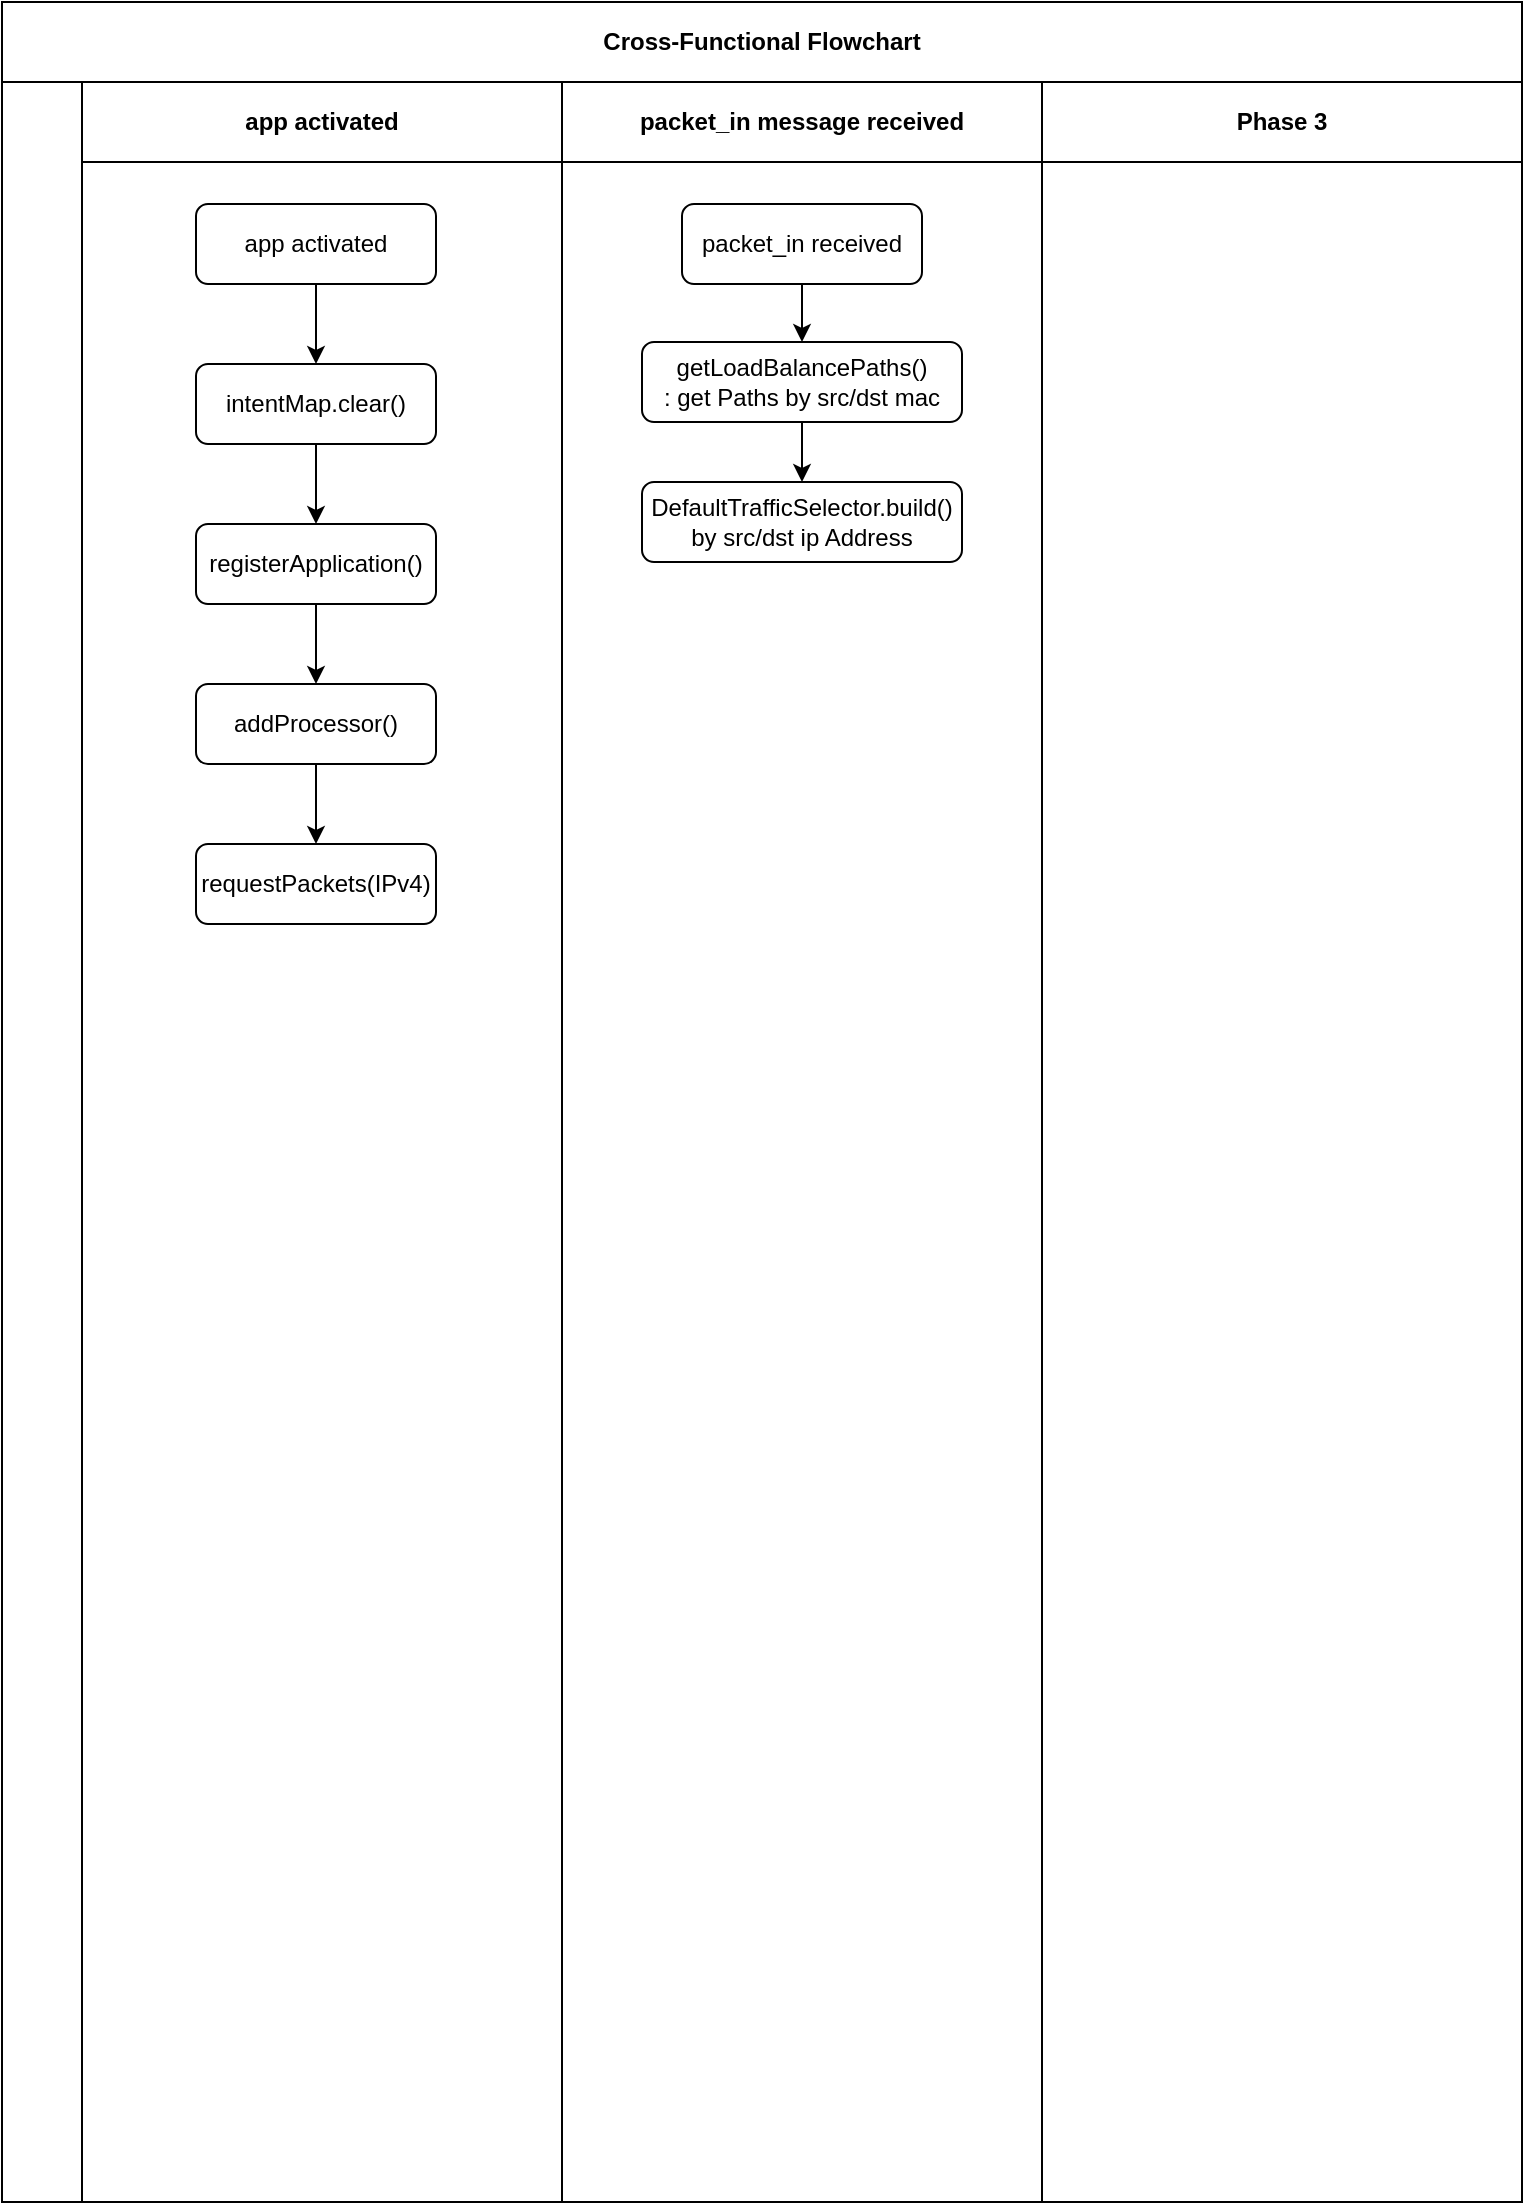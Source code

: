 <mxfile version="13.9.8" type="github">
  <diagram id="C5RBs43oDa-KdzZeNtuy" name="Page-1">
    <mxGraphModel dx="852" dy="537" grid="1" gridSize="10" guides="1" tooltips="1" connect="1" arrows="1" fold="1" page="1" pageScale="1" pageWidth="827" pageHeight="1169" math="0" shadow="0">
      <root>
        <mxCell id="WIyWlLk6GJQsqaUBKTNV-0" />
        <mxCell id="WIyWlLk6GJQsqaUBKTNV-1" parent="WIyWlLk6GJQsqaUBKTNV-0" />
        <mxCell id="qZ5nZu_tmP8a2BOeMHJ3-21" value="Cross-Functional Flowchart" style="shape=table;childLayout=tableLayout;rowLines=0;columnLines=0;startSize=40;html=1;whiteSpace=wrap;collapsible=0;recursiveResize=0;expand=0;pointerEvents=0;fontStyle=1;align=center;" vertex="1" parent="WIyWlLk6GJQsqaUBKTNV-1">
          <mxGeometry x="30" y="30" width="760" height="1100" as="geometry" />
        </mxCell>
        <mxCell id="qZ5nZu_tmP8a2BOeMHJ3-22" value="" style="swimlane;horizontal=0;points=[[0,0.5],[1,0.5]];portConstraint=eastwest;startSize=40;html=1;whiteSpace=wrap;collapsible=0;recursiveResize=0;expand=0;pointerEvents=0;fontStyle=1" vertex="1" parent="qZ5nZu_tmP8a2BOeMHJ3-21">
          <mxGeometry y="40" width="760" height="1060" as="geometry" />
        </mxCell>
        <mxCell id="qZ5nZu_tmP8a2BOeMHJ3-23" value="app activated" style="swimlane;connectable=0;startSize=40;html=1;whiteSpace=wrap;collapsible=0;recursiveResize=0;expand=0;pointerEvents=0;" vertex="1" parent="qZ5nZu_tmP8a2BOeMHJ3-22">
          <mxGeometry x="40" width="240" height="1060" as="geometry" />
        </mxCell>
        <mxCell id="WIyWlLk6GJQsqaUBKTNV-3" value="app activated" style="rounded=1;whiteSpace=wrap;html=1;fontSize=12;glass=0;strokeWidth=1;shadow=0;" parent="qZ5nZu_tmP8a2BOeMHJ3-23" vertex="1">
          <mxGeometry x="57" y="61" width="120" height="40" as="geometry" />
        </mxCell>
        <mxCell id="qZ5nZu_tmP8a2BOeMHJ3-0" value="intentMap.clear()" style="rounded=1;whiteSpace=wrap;html=1;fontSize=12;glass=0;strokeWidth=1;shadow=0;" vertex="1" parent="qZ5nZu_tmP8a2BOeMHJ3-23">
          <mxGeometry x="57" y="141" width="120" height="40" as="geometry" />
        </mxCell>
        <mxCell id="qZ5nZu_tmP8a2BOeMHJ3-8" value="" style="endArrow=classic;html=1;exitX=0.5;exitY=1;exitDx=0;exitDy=0;" edge="1" parent="qZ5nZu_tmP8a2BOeMHJ3-23" source="WIyWlLk6GJQsqaUBKTNV-3" target="qZ5nZu_tmP8a2BOeMHJ3-0">
          <mxGeometry width="50" height="50" relative="1" as="geometry">
            <mxPoint x="287" y="141" as="sourcePoint" />
            <mxPoint x="337" y="91" as="targetPoint" />
          </mxGeometry>
        </mxCell>
        <mxCell id="qZ5nZu_tmP8a2BOeMHJ3-9" value="registerApplication()" style="rounded=1;whiteSpace=wrap;html=1;fontSize=12;glass=0;strokeWidth=1;shadow=0;" vertex="1" parent="qZ5nZu_tmP8a2BOeMHJ3-23">
          <mxGeometry x="57" y="221" width="120" height="40" as="geometry" />
        </mxCell>
        <mxCell id="qZ5nZu_tmP8a2BOeMHJ3-12" value="" style="endArrow=classic;html=1;exitX=0.5;exitY=1;exitDx=0;exitDy=0;entryX=0.5;entryY=0;entryDx=0;entryDy=0;" edge="1" parent="qZ5nZu_tmP8a2BOeMHJ3-23" source="qZ5nZu_tmP8a2BOeMHJ3-0" target="qZ5nZu_tmP8a2BOeMHJ3-9">
          <mxGeometry width="50" height="50" relative="1" as="geometry">
            <mxPoint x="257" y="231" as="sourcePoint" />
            <mxPoint x="307" y="181" as="targetPoint" />
          </mxGeometry>
        </mxCell>
        <mxCell id="qZ5nZu_tmP8a2BOeMHJ3-15" value="" style="endArrow=classic;html=1;exitX=0.5;exitY=1;exitDx=0;exitDy=0;" edge="1" parent="qZ5nZu_tmP8a2BOeMHJ3-23" source="qZ5nZu_tmP8a2BOeMHJ3-9">
          <mxGeometry width="50" height="50" relative="1" as="geometry">
            <mxPoint x="257" y="321" as="sourcePoint" />
            <mxPoint x="117" y="301" as="targetPoint" />
          </mxGeometry>
        </mxCell>
        <mxCell id="qZ5nZu_tmP8a2BOeMHJ3-16" value="addProcessor()" style="rounded=1;whiteSpace=wrap;html=1;fontSize=12;glass=0;strokeWidth=1;shadow=0;" vertex="1" parent="qZ5nZu_tmP8a2BOeMHJ3-23">
          <mxGeometry x="57" y="301" width="120" height="40" as="geometry" />
        </mxCell>
        <mxCell id="qZ5nZu_tmP8a2BOeMHJ3-17" value="requestPackets(IPv4)" style="rounded=1;whiteSpace=wrap;html=1;fontSize=12;glass=0;strokeWidth=1;shadow=0;" vertex="1" parent="qZ5nZu_tmP8a2BOeMHJ3-23">
          <mxGeometry x="57" y="381" width="120" height="40" as="geometry" />
        </mxCell>
        <mxCell id="qZ5nZu_tmP8a2BOeMHJ3-20" value="" style="endArrow=classic;html=1;exitX=0.5;exitY=1;exitDx=0;exitDy=0;" edge="1" parent="qZ5nZu_tmP8a2BOeMHJ3-23" source="qZ5nZu_tmP8a2BOeMHJ3-16" target="qZ5nZu_tmP8a2BOeMHJ3-17">
          <mxGeometry width="50" height="50" relative="1" as="geometry">
            <mxPoint x="257" y="401" as="sourcePoint" />
            <mxPoint x="307" y="351" as="targetPoint" />
          </mxGeometry>
        </mxCell>
        <mxCell id="qZ5nZu_tmP8a2BOeMHJ3-24" value="packet_in message received" style="swimlane;connectable=0;startSize=40;html=1;whiteSpace=wrap;collapsible=0;recursiveResize=0;expand=0;pointerEvents=0;" vertex="1" parent="qZ5nZu_tmP8a2BOeMHJ3-22">
          <mxGeometry x="280" width="240" height="1060" as="geometry" />
        </mxCell>
        <mxCell id="qZ5nZu_tmP8a2BOeMHJ3-34" value="packet_in received" style="rounded=1;whiteSpace=wrap;html=1;fontSize=12;glass=0;strokeWidth=1;shadow=0;" vertex="1" parent="qZ5nZu_tmP8a2BOeMHJ3-24">
          <mxGeometry x="60" y="61" width="120" height="40" as="geometry" />
        </mxCell>
        <mxCell id="qZ5nZu_tmP8a2BOeMHJ3-36" value="getLoadBalancePaths()&lt;br&gt;: get Paths by src/dst mac" style="rounded=1;whiteSpace=wrap;html=1;fontSize=12;glass=0;strokeWidth=1;shadow=0;" vertex="1" parent="qZ5nZu_tmP8a2BOeMHJ3-24">
          <mxGeometry x="40" y="130" width="160" height="40" as="geometry" />
        </mxCell>
        <mxCell id="qZ5nZu_tmP8a2BOeMHJ3-39" value="DefaultTrafficSelector.build()&lt;br&gt;by src/dst ip Address" style="rounded=1;whiteSpace=wrap;html=1;fontSize=12;glass=0;strokeWidth=1;shadow=0;" vertex="1" parent="qZ5nZu_tmP8a2BOeMHJ3-24">
          <mxGeometry x="40" y="200" width="160" height="40" as="geometry" />
        </mxCell>
        <mxCell id="qZ5nZu_tmP8a2BOeMHJ3-25" value="Phase 3" style="swimlane;connectable=0;startSize=40;html=1;whiteSpace=wrap;collapsible=0;recursiveResize=0;expand=0;pointerEvents=0;" vertex="1" parent="qZ5nZu_tmP8a2BOeMHJ3-22">
          <mxGeometry x="520" width="240" height="1060" as="geometry" />
        </mxCell>
        <mxCell id="qZ5nZu_tmP8a2BOeMHJ3-35" value="" style="endArrow=classic;html=1;exitX=0.5;exitY=1;exitDx=0;exitDy=0;" edge="1" parent="WIyWlLk6GJQsqaUBKTNV-1" source="qZ5nZu_tmP8a2BOeMHJ3-34">
          <mxGeometry width="50" height="50" relative="1" as="geometry">
            <mxPoint x="370" y="390" as="sourcePoint" />
            <mxPoint x="430" y="200" as="targetPoint" />
          </mxGeometry>
        </mxCell>
        <mxCell id="qZ5nZu_tmP8a2BOeMHJ3-38" value="" style="endArrow=classic;html=1;exitX=0.5;exitY=1;exitDx=0;exitDy=0;" edge="1" parent="WIyWlLk6GJQsqaUBKTNV-1" source="qZ5nZu_tmP8a2BOeMHJ3-36">
          <mxGeometry width="50" height="50" relative="1" as="geometry">
            <mxPoint x="380" y="340" as="sourcePoint" />
            <mxPoint x="430" y="270" as="targetPoint" />
          </mxGeometry>
        </mxCell>
      </root>
    </mxGraphModel>
  </diagram>
</mxfile>

